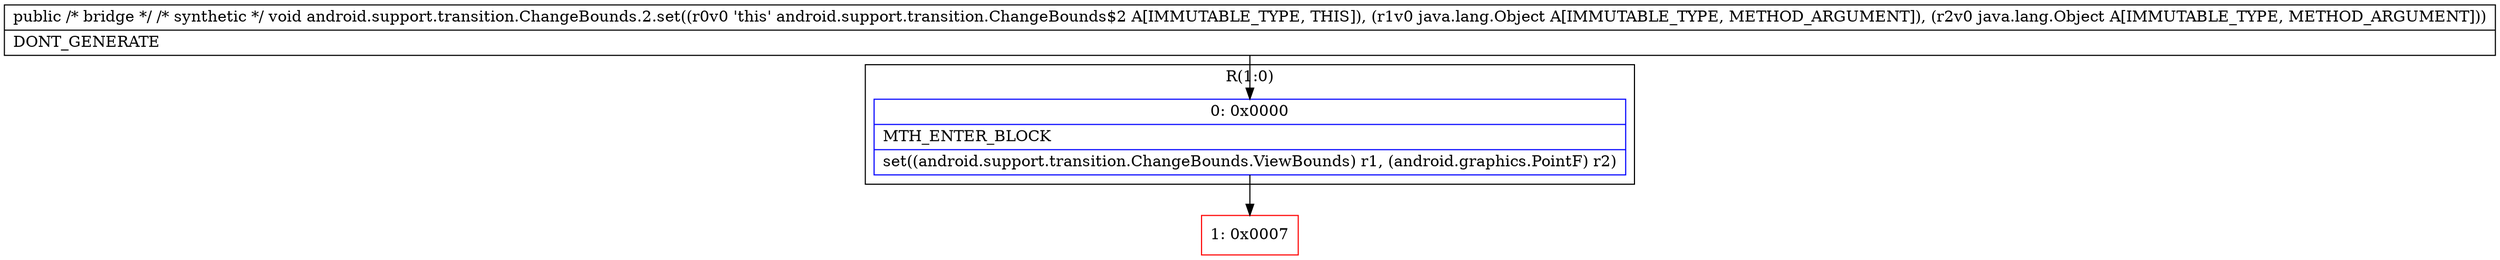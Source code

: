 digraph "CFG forandroid.support.transition.ChangeBounds.2.set(Ljava\/lang\/Object;Ljava\/lang\/Object;)V" {
subgraph cluster_Region_1188402643 {
label = "R(1:0)";
node [shape=record,color=blue];
Node_0 [shape=record,label="{0\:\ 0x0000|MTH_ENTER_BLOCK\l|set((android.support.transition.ChangeBounds.ViewBounds) r1, (android.graphics.PointF) r2)\l}"];
}
Node_1 [shape=record,color=red,label="{1\:\ 0x0007}"];
MethodNode[shape=record,label="{public \/* bridge *\/ \/* synthetic *\/ void android.support.transition.ChangeBounds.2.set((r0v0 'this' android.support.transition.ChangeBounds$2 A[IMMUTABLE_TYPE, THIS]), (r1v0 java.lang.Object A[IMMUTABLE_TYPE, METHOD_ARGUMENT]), (r2v0 java.lang.Object A[IMMUTABLE_TYPE, METHOD_ARGUMENT]))  | DONT_GENERATE\l}"];
MethodNode -> Node_0;
Node_0 -> Node_1;
}

